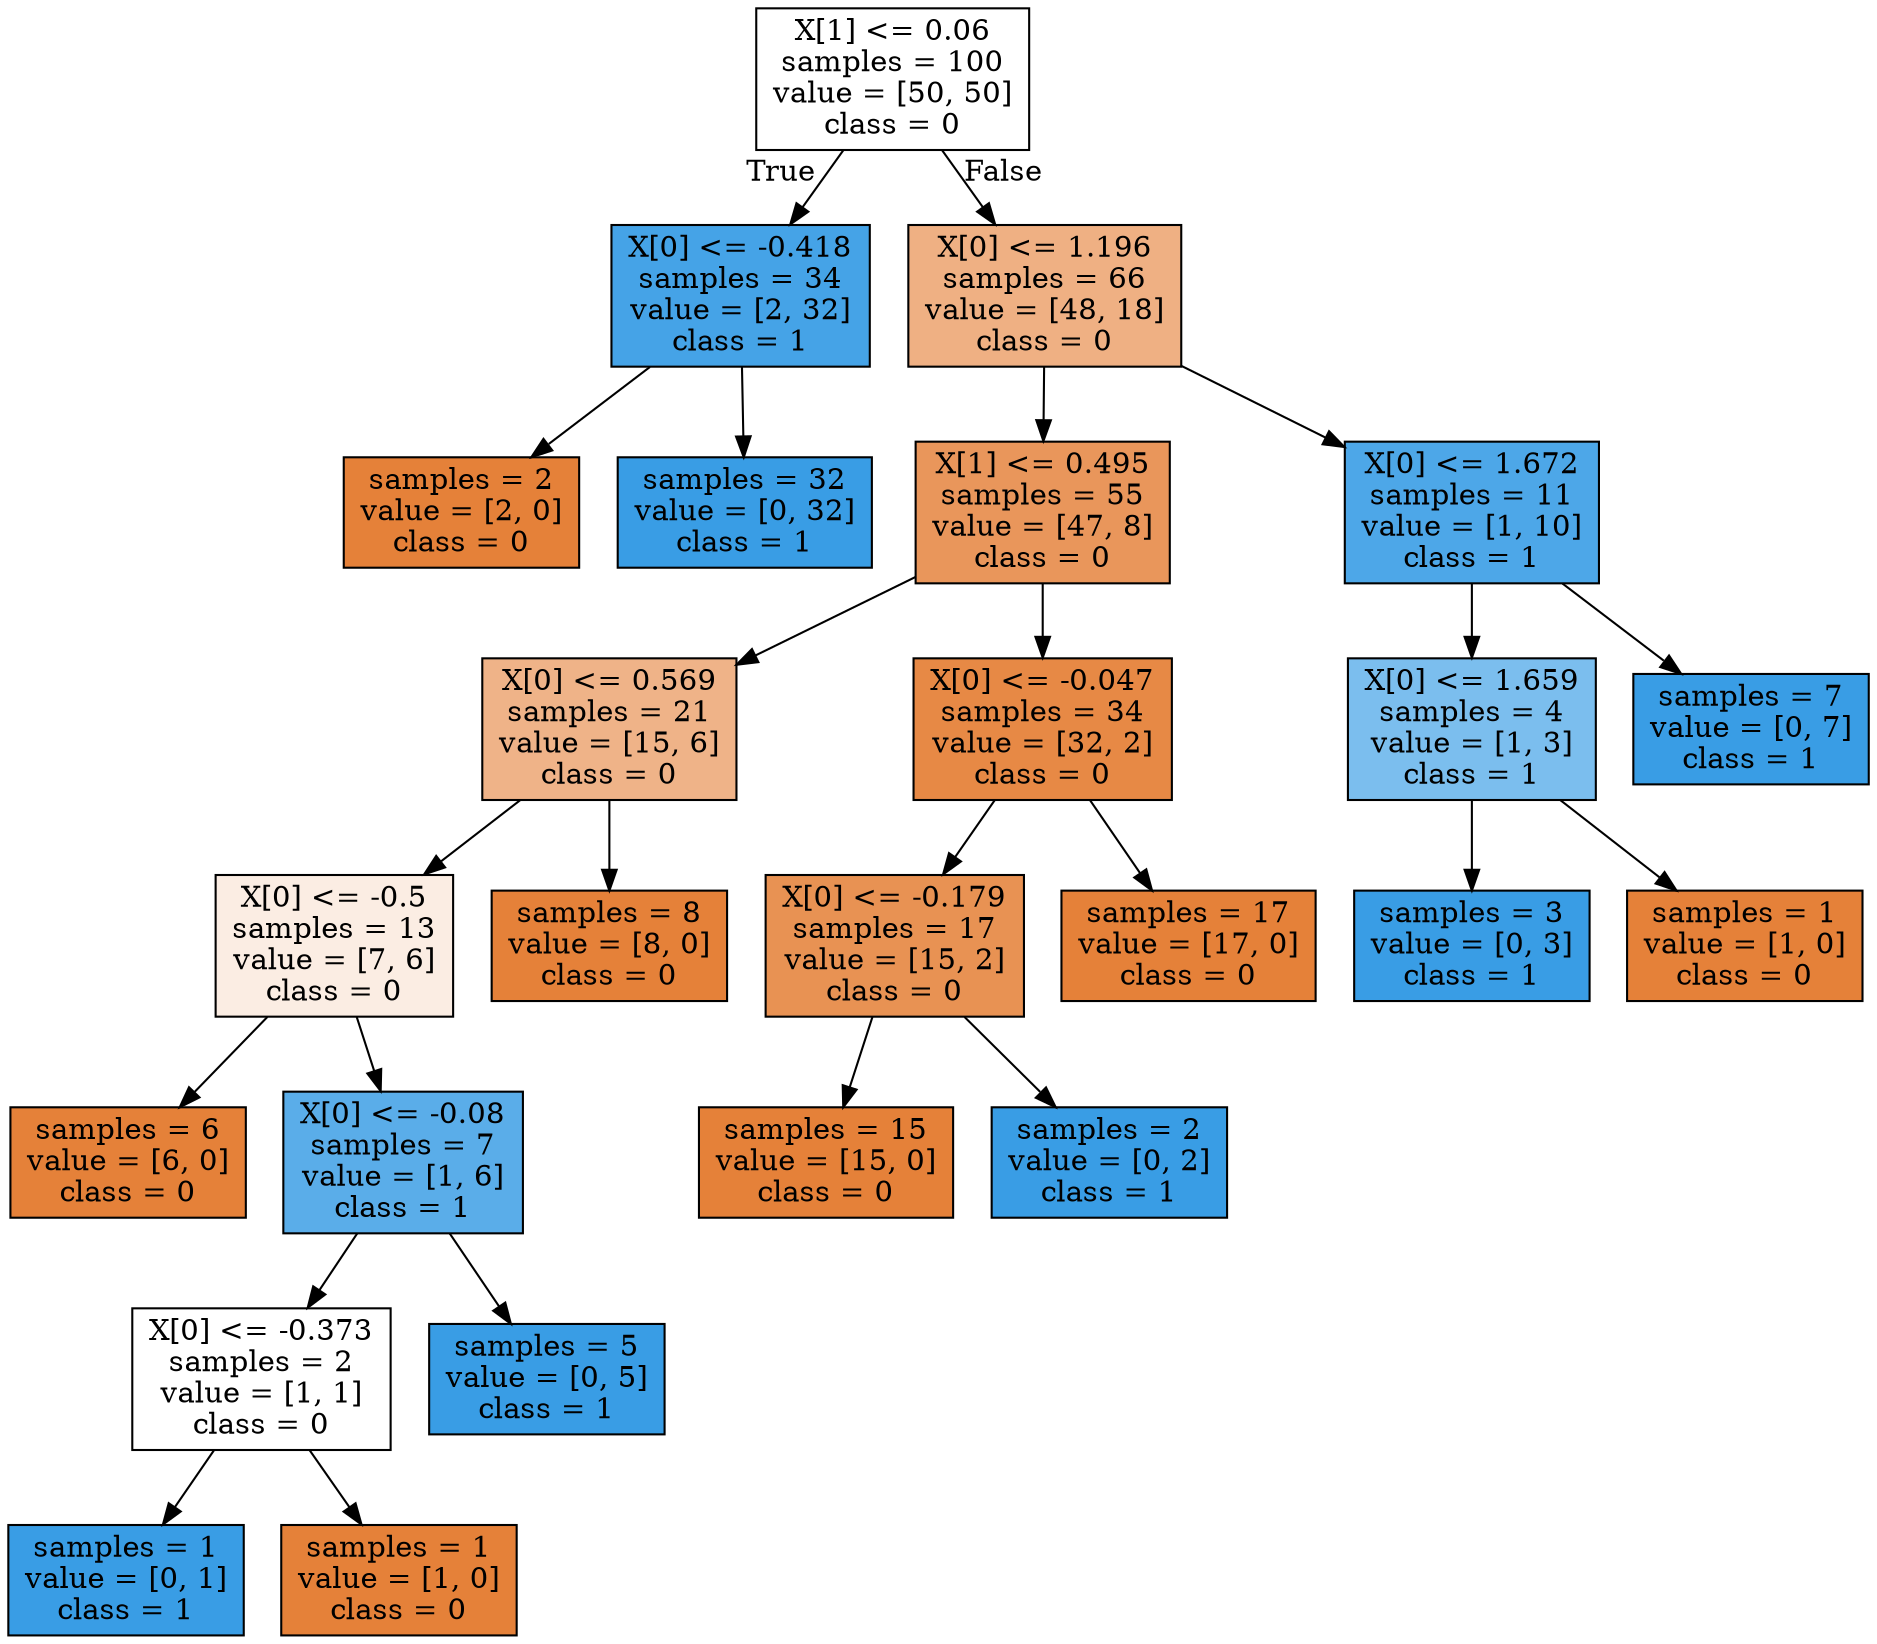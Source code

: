 digraph Tree {
node [shape=box, style="filled", color="black"] ;
0 [label="X[1] <= 0.06\nsamples = 100\nvalue = [50, 50]\nclass = 0", fillcolor="#ffffff"] ;
1 [label="X[0] <= -0.418\nsamples = 34\nvalue = [2, 32]\nclass = 1", fillcolor="#45a3e7"] ;
0 -> 1 [labeldistance=2.5, labelangle=45, headlabel="True"] ;
2 [label="samples = 2\nvalue = [2, 0]\nclass = 0", fillcolor="#e58139"] ;
1 -> 2 ;
3 [label="samples = 32\nvalue = [0, 32]\nclass = 1", fillcolor="#399de5"] ;
1 -> 3 ;
4 [label="X[0] <= 1.196\nsamples = 66\nvalue = [48, 18]\nclass = 0", fillcolor="#efb083"] ;
0 -> 4 [labeldistance=2.5, labelangle=-45, headlabel="False"] ;
5 [label="X[1] <= 0.495\nsamples = 55\nvalue = [47, 8]\nclass = 0", fillcolor="#e9965b"] ;
4 -> 5 ;
6 [label="X[0] <= 0.569\nsamples = 21\nvalue = [15, 6]\nclass = 0", fillcolor="#efb388"] ;
5 -> 6 ;
7 [label="X[0] <= -0.5\nsamples = 13\nvalue = [7, 6]\nclass = 0", fillcolor="#fbede3"] ;
6 -> 7 ;
8 [label="samples = 6\nvalue = [6, 0]\nclass = 0", fillcolor="#e58139"] ;
7 -> 8 ;
9 [label="X[0] <= -0.08\nsamples = 7\nvalue = [1, 6]\nclass = 1", fillcolor="#5aade9"] ;
7 -> 9 ;
10 [label="X[0] <= -0.373\nsamples = 2\nvalue = [1, 1]\nclass = 0", fillcolor="#ffffff"] ;
9 -> 10 ;
11 [label="samples = 1\nvalue = [0, 1]\nclass = 1", fillcolor="#399de5"] ;
10 -> 11 ;
12 [label="samples = 1\nvalue = [1, 0]\nclass = 0", fillcolor="#e58139"] ;
10 -> 12 ;
13 [label="samples = 5\nvalue = [0, 5]\nclass = 1", fillcolor="#399de5"] ;
9 -> 13 ;
14 [label="samples = 8\nvalue = [8, 0]\nclass = 0", fillcolor="#e58139"] ;
6 -> 14 ;
15 [label="X[0] <= -0.047\nsamples = 34\nvalue = [32, 2]\nclass = 0", fillcolor="#e78945"] ;
5 -> 15 ;
16 [label="X[0] <= -0.179\nsamples = 17\nvalue = [15, 2]\nclass = 0", fillcolor="#e89253"] ;
15 -> 16 ;
17 [label="samples = 15\nvalue = [15, 0]\nclass = 0", fillcolor="#e58139"] ;
16 -> 17 ;
18 [label="samples = 2\nvalue = [0, 2]\nclass = 1", fillcolor="#399de5"] ;
16 -> 18 ;
19 [label="samples = 17\nvalue = [17, 0]\nclass = 0", fillcolor="#e58139"] ;
15 -> 19 ;
20 [label="X[0] <= 1.672\nsamples = 11\nvalue = [1, 10]\nclass = 1", fillcolor="#4da7e8"] ;
4 -> 20 ;
21 [label="X[0] <= 1.659\nsamples = 4\nvalue = [1, 3]\nclass = 1", fillcolor="#7bbeee"] ;
20 -> 21 ;
22 [label="samples = 3\nvalue = [0, 3]\nclass = 1", fillcolor="#399de5"] ;
21 -> 22 ;
23 [label="samples = 1\nvalue = [1, 0]\nclass = 0", fillcolor="#e58139"] ;
21 -> 23 ;
24 [label="samples = 7\nvalue = [0, 7]\nclass = 1", fillcolor="#399de5"] ;
20 -> 24 ;
}